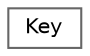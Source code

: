 digraph "Graphical Class Hierarchy"
{
 // LATEX_PDF_SIZE
  bgcolor="transparent";
  edge [fontname=Helvetica,fontsize=10,labelfontname=Helvetica,labelfontsize=10];
  node [fontname=Helvetica,fontsize=10,shape=box,height=0.2,width=0.4];
  rankdir="LR";
  Node0 [id="Node000000",label="Key",height=0.2,width=0.4,color="grey40", fillcolor="white", style="filled",URL="$db/d42/struct_key.html",tooltip=" "];
}

